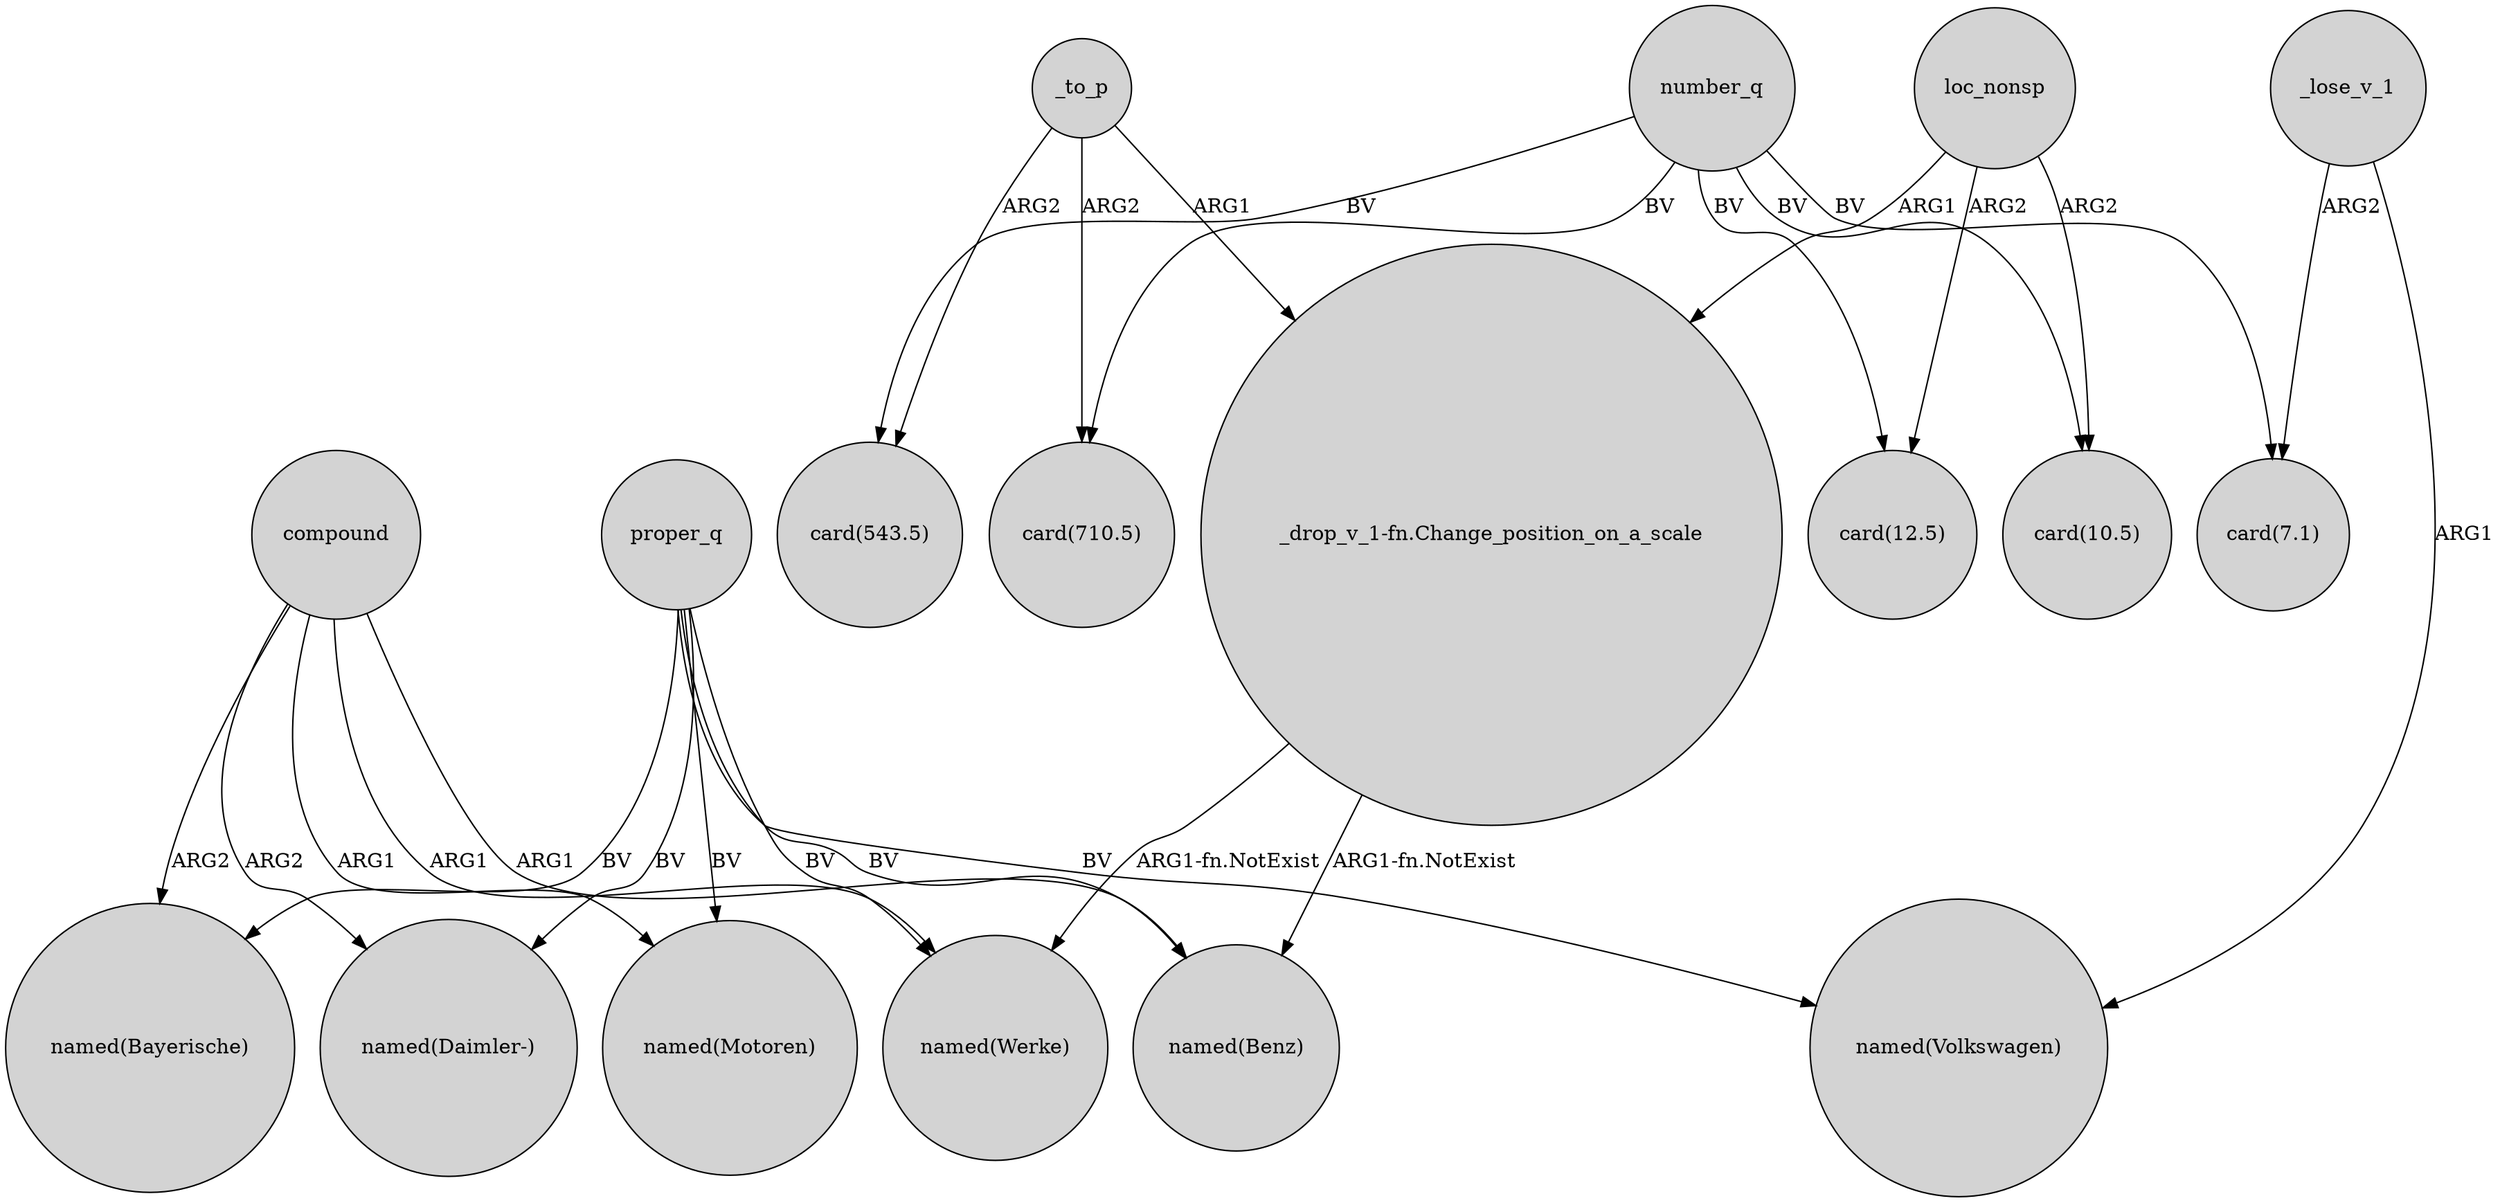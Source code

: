digraph {
	node [shape=circle style=filled]
	proper_q -> "named(Werke)" [label=BV]
	proper_q -> "named(Benz)" [label=BV]
	_to_p -> "card(543.5)" [label=ARG2]
	"_drop_v_1-fn.Change_position_on_a_scale" -> "named(Werke)" [label="ARG1-fn.NotExist"]
	compound -> "named(Benz)" [label=ARG1]
	_lose_v_1 -> "card(7.1)" [label=ARG2]
	number_q -> "card(7.1)" [label=BV]
	"_drop_v_1-fn.Change_position_on_a_scale" -> "named(Benz)" [label="ARG1-fn.NotExist"]
	loc_nonsp -> "_drop_v_1-fn.Change_position_on_a_scale" [label=ARG1]
	proper_q -> "named(Volkswagen)" [label=BV]
	loc_nonsp -> "card(10.5)" [label=ARG2]
	number_q -> "card(10.5)" [label=BV]
	proper_q -> "named(Daimler-)" [label=BV]
	_to_p -> "_drop_v_1-fn.Change_position_on_a_scale" [label=ARG1]
	_lose_v_1 -> "named(Volkswagen)" [label=ARG1]
	proper_q -> "named(Motoren)" [label=BV]
	number_q -> "card(710.5)" [label=BV]
	proper_q -> "named(Bayerische)" [label=BV]
	loc_nonsp -> "card(12.5)" [label=ARG2]
	number_q -> "card(543.5)" [label=BV]
	_to_p -> "card(710.5)" [label=ARG2]
	compound -> "named(Daimler-)" [label=ARG2]
	compound -> "named(Bayerische)" [label=ARG2]
	compound -> "named(Werke)" [label=ARG1]
	compound -> "named(Motoren)" [label=ARG1]
	number_q -> "card(12.5)" [label=BV]
}
